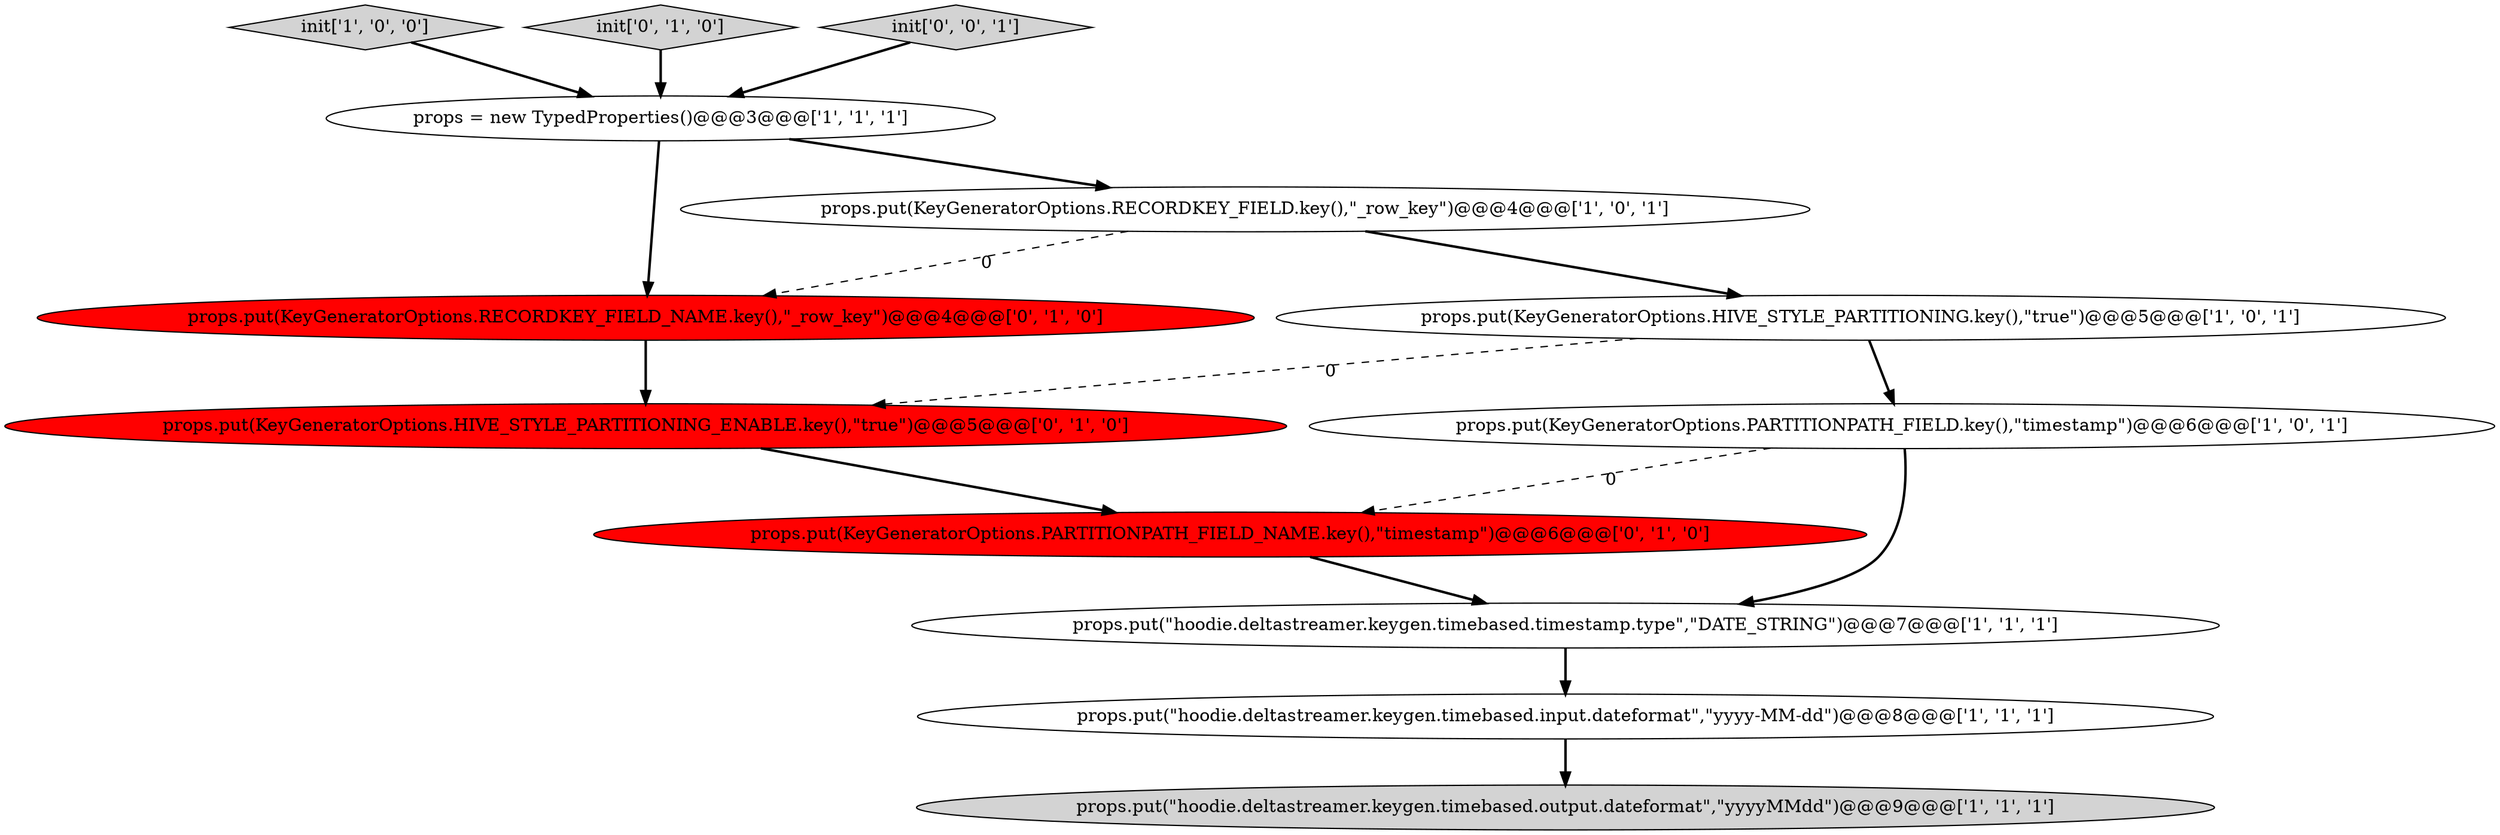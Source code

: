 digraph {
3 [style = filled, label = "props.put(KeyGeneratorOptions.PARTITIONPATH_FIELD.key(),\"timestamp\")@@@6@@@['1', '0', '1']", fillcolor = white, shape = ellipse image = "AAA0AAABBB1BBB"];
7 [style = filled, label = "props.put(\"hoodie.deltastreamer.keygen.timebased.timestamp.type\",\"DATE_STRING\")@@@7@@@['1', '1', '1']", fillcolor = white, shape = ellipse image = "AAA0AAABBB1BBB"];
0 [style = filled, label = "init['1', '0', '0']", fillcolor = lightgray, shape = diamond image = "AAA0AAABBB1BBB"];
5 [style = filled, label = "props.put(KeyGeneratorOptions.HIVE_STYLE_PARTITIONING.key(),\"true\")@@@5@@@['1', '0', '1']", fillcolor = white, shape = ellipse image = "AAA0AAABBB1BBB"];
6 [style = filled, label = "props = new TypedProperties()@@@3@@@['1', '1', '1']", fillcolor = white, shape = ellipse image = "AAA0AAABBB1BBB"];
10 [style = filled, label = "props.put(KeyGeneratorOptions.HIVE_STYLE_PARTITIONING_ENABLE.key(),\"true\")@@@5@@@['0', '1', '0']", fillcolor = red, shape = ellipse image = "AAA1AAABBB2BBB"];
11 [style = filled, label = "init['0', '1', '0']", fillcolor = lightgray, shape = diamond image = "AAA0AAABBB2BBB"];
8 [style = filled, label = "props.put(KeyGeneratorOptions.RECORDKEY_FIELD_NAME.key(),\"_row_key\")@@@4@@@['0', '1', '0']", fillcolor = red, shape = ellipse image = "AAA1AAABBB2BBB"];
1 [style = filled, label = "props.put(\"hoodie.deltastreamer.keygen.timebased.input.dateformat\",\"yyyy-MM-dd\")@@@8@@@['1', '1', '1']", fillcolor = white, shape = ellipse image = "AAA0AAABBB1BBB"];
9 [style = filled, label = "props.put(KeyGeneratorOptions.PARTITIONPATH_FIELD_NAME.key(),\"timestamp\")@@@6@@@['0', '1', '0']", fillcolor = red, shape = ellipse image = "AAA1AAABBB2BBB"];
4 [style = filled, label = "props.put(\"hoodie.deltastreamer.keygen.timebased.output.dateformat\",\"yyyyMMdd\")@@@9@@@['1', '1', '1']", fillcolor = lightgray, shape = ellipse image = "AAA0AAABBB1BBB"];
2 [style = filled, label = "props.put(KeyGeneratorOptions.RECORDKEY_FIELD.key(),\"_row_key\")@@@4@@@['1', '0', '1']", fillcolor = white, shape = ellipse image = "AAA0AAABBB1BBB"];
12 [style = filled, label = "init['0', '0', '1']", fillcolor = lightgray, shape = diamond image = "AAA0AAABBB3BBB"];
5->3 [style = bold, label=""];
8->10 [style = bold, label=""];
1->4 [style = bold, label=""];
10->9 [style = bold, label=""];
7->1 [style = bold, label=""];
5->10 [style = dashed, label="0"];
3->7 [style = bold, label=""];
9->7 [style = bold, label=""];
12->6 [style = bold, label=""];
0->6 [style = bold, label=""];
2->8 [style = dashed, label="0"];
3->9 [style = dashed, label="0"];
6->8 [style = bold, label=""];
11->6 [style = bold, label=""];
2->5 [style = bold, label=""];
6->2 [style = bold, label=""];
}
